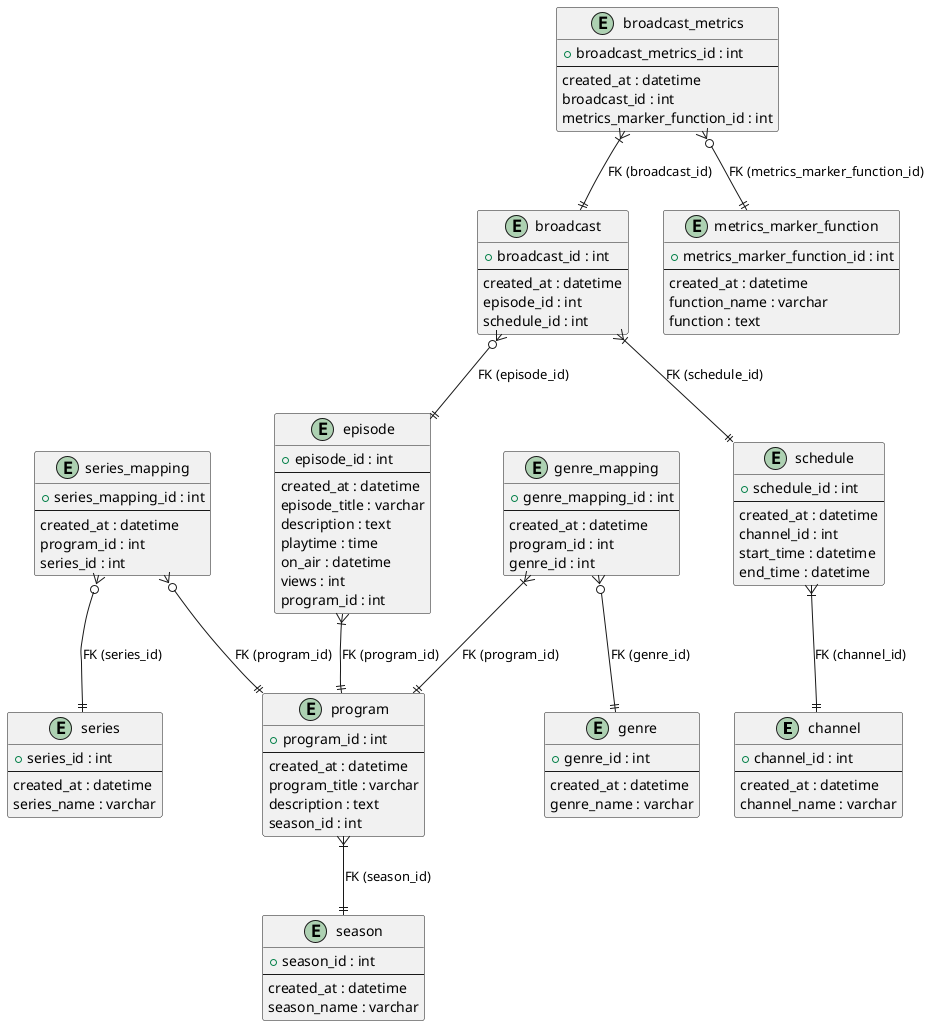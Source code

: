 @startuml

entity "channel" as channel {
  + channel_id : int
  --
  created_at : datetime
  channel_name : varchar
}

entity "schedule" as schedule {
  + schedule_id : int
  --
  created_at : datetime
  channel_id : int
  start_time : datetime
  end_time : datetime
}

entity "broadcast" as broadcast {
  + broadcast_id : int
  --
  created_at : datetime
  episode_id : int
  schedule_id : int
}

entity "episode" as episode {
  + episode_id : int
  --
  created_at : datetime
  episode_title : varchar
  description : text
  playtime : time
  on_air : datetime
  views : int
  program_id : int
}

entity "program" as program {
  + program_id : int
  --
  created_at : datetime
  program_title : varchar
  description : text
  season_id : int
}

entity "season" as season {
  + season_id : int
  --
  created_at : datetime
  season_name : varchar
}

entity "series_mapping" as series_mapping {
  + series_mapping_id : int
  --
  created_at : datetime
  program_id : int
  series_id : int
}

entity "series" as series {
  + series_id : int
  --
  created_at : datetime
  series_name : varchar
}

entity "genre_mapping" as genre_mapping {
  + genre_mapping_id : int
  --
  created_at : datetime
  program_id : int
  genre_id : int
}

entity "genre" as genre {
  + genre_id : int
  --
  created_at : datetime
  genre_name : varchar
}

entity "broadcast_metrics" as broadcast_metrics {
  + broadcast_metrics_id : int
  --
  created_at : datetime
  broadcast_id : int
  metrics_marker_function_id : int
}

entity "metrics_marker_function" as metrics_marker_function {
  + metrics_marker_function_id : int
  --
  created_at : datetime
  function_name : varchar
  function : text
}

schedule }|--|| channel : FK (channel_id)
broadcast }|--|| schedule : FK (schedule_id)
broadcast }o--|| episode : FK (episode_id)
episode }|--|| program : FK (program_id)
program }|--|| season : FK (season_id)
series_mapping }o--|| program : FK (program_id)
series_mapping }o--|| series : FK (series_id)
genre_mapping }|--|| program : FK (program_id)
genre_mapping }o--|| genre : FK (genre_id)
broadcast_metrics }|--|| broadcast : FK (broadcast_id)
broadcast_metrics }o--|| metrics_marker_function : FK (metrics_marker_function_id)

@enduml
